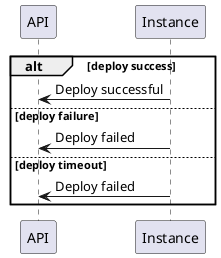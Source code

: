 /' This is a manual test for you to test different use-cases '/

participant API
participant Instance

alt deploy success
Instance -> API: Deploy successful
else deploy failure
Instance -> API: Deploy failed
else deploy timeout
Instance -> API: Deploy failed
end


package "kuaishow-common-proto" {
component Kwai
component KwaiGo
component AcFun
}

package "kwaigo-log-proto" {
[KwaiGo] ..> [KwaiGo Client->Data] : split
}

package "kwaigo-api-proto" {
[KwaiGo] ..> [KwaiGo Client->Server] : split
}

cloud "log server\n" {
[KwaiGo Client->Data] -->[KwaiGo Log Server] : upload
}

cloud "api server\n" {
[KwaiGo Api Server]
}

[KwaiGo Client->Server] --> [KwaiGo Api Server] : request
[KwaiGo Api Server] --> [KwaiGo Client->Server] : response

database "LogSql" {
folder "Log" {
[ReportEvent]
}
frame "event" {
[EventPackage]
}

frame "stat" {
[StatPackage]
}
}

[KwaiGo Log Server] --> [ReportEvent] : save
[ReportEvent] --> [EventPackage]
[ReportEvent] --> [StatPackage]

database "ApiSql" {
folder "kwaigo" {
[KwaiGoData]
}
frame "user" {
[UserData]
}

frame "photo" {
[PhotoData]
}
}

[KwaiGo Api Server] --> [KwaiGoData] : request
[KwaiGoData] --> [KwaiGo Api Server] : compute

[KwaiGoData] --> [UserData]
[KwaiGoData] --> [PhotoData]


Nobody -> [APIGateway]

package APackage {
A -> B
B -> A
}

package "APP Stack" {
[APIGateway] --> [Lambda]
}

package haha {}

package "Streams Stack" {
database Kinesis
[Lambda] --> Kinesis
}

package foo {
package bar {
foo --> bar
}

package bar {
foo --> bar
}

}


package "Roles And Policies" {
[Lambda] --> [IAM Roles]
[APIGateway] --> [IAM Roles]
}

package "SharedResources" {
[Lambda] ----> [LambdaCodeBucket]

note as N1
This belongs to a separate set
of resources we should clean up
separately.
end note
}

note right of Lambda
This thing is end of life
end note

note left of Nobody
There is no traffic coming
into the service.
end note


@startuml

participant API
participant Instance

alt deploy success
Instance -> API: Deploy successful
else deploy failure
Instance -> API: Deploy failed
else deploy timeout
Instance -> API: Deploy failed
end

@enduml
